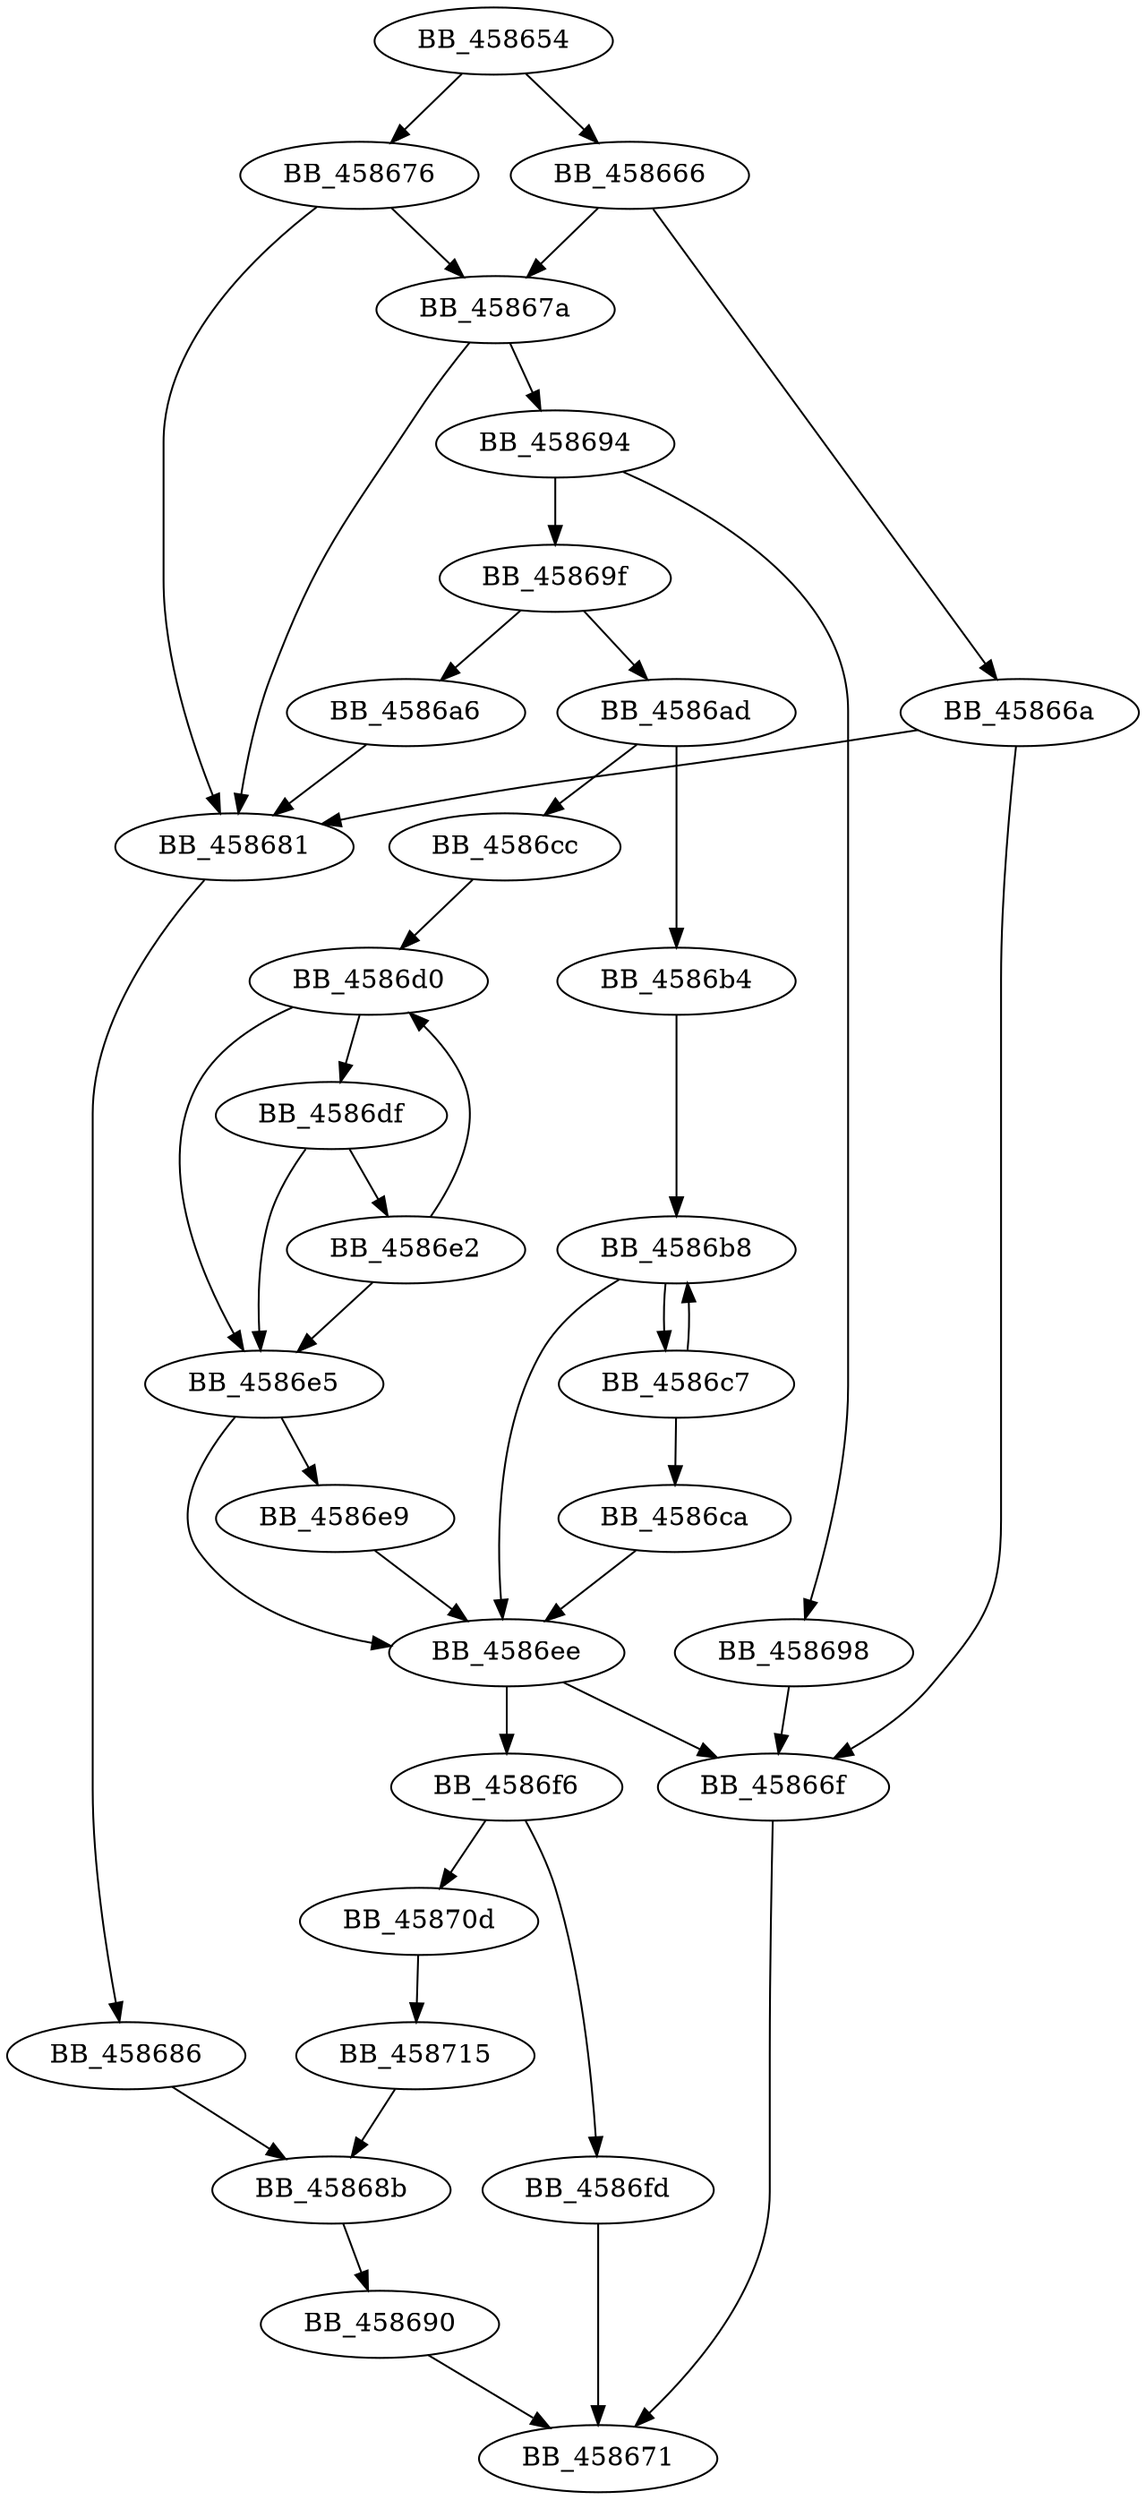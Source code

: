 DiGraph sub_458654{
BB_458654->BB_458666
BB_458654->BB_458676
BB_458666->BB_45866a
BB_458666->BB_45867a
BB_45866a->BB_45866f
BB_45866a->BB_458681
BB_45866f->BB_458671
BB_458676->BB_45867a
BB_458676->BB_458681
BB_45867a->BB_458681
BB_45867a->BB_458694
BB_458681->BB_458686
BB_458686->BB_45868b
BB_45868b->BB_458690
BB_458690->BB_458671
BB_458694->BB_458698
BB_458694->BB_45869f
BB_458698->BB_45866f
BB_45869f->BB_4586a6
BB_45869f->BB_4586ad
BB_4586a6->BB_458681
BB_4586ad->BB_4586b4
BB_4586ad->BB_4586cc
BB_4586b4->BB_4586b8
BB_4586b8->BB_4586c7
BB_4586b8->BB_4586ee
BB_4586c7->BB_4586b8
BB_4586c7->BB_4586ca
BB_4586ca->BB_4586ee
BB_4586cc->BB_4586d0
BB_4586d0->BB_4586df
BB_4586d0->BB_4586e5
BB_4586df->BB_4586e2
BB_4586df->BB_4586e5
BB_4586e2->BB_4586d0
BB_4586e2->BB_4586e5
BB_4586e5->BB_4586e9
BB_4586e5->BB_4586ee
BB_4586e9->BB_4586ee
BB_4586ee->BB_45866f
BB_4586ee->BB_4586f6
BB_4586f6->BB_4586fd
BB_4586f6->BB_45870d
BB_4586fd->BB_458671
BB_45870d->BB_458715
BB_458715->BB_45868b
}
